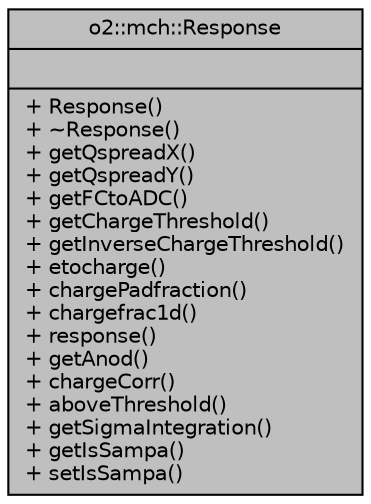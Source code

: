 digraph "o2::mch::Response"
{
 // INTERACTIVE_SVG=YES
  bgcolor="transparent";
  edge [fontname="Helvetica",fontsize="10",labelfontname="Helvetica",labelfontsize="10"];
  node [fontname="Helvetica",fontsize="10",shape=record];
  Node1 [label="{o2::mch::Response\n||+ Response()\l+ ~Response()\l+ getQspreadX()\l+ getQspreadY()\l+ getFCtoADC()\l+ getChargeThreshold()\l+ getInverseChargeThreshold()\l+ etocharge()\l+ chargePadfraction()\l+ chargefrac1d()\l+ response()\l+ getAnod()\l+ chargeCorr()\l+ aboveThreshold()\l+ getSigmaIntegration()\l+ getIsSampa()\l+ setIsSampa()\l}",height=0.2,width=0.4,color="black", fillcolor="grey75", style="filled", fontcolor="black"];
}
